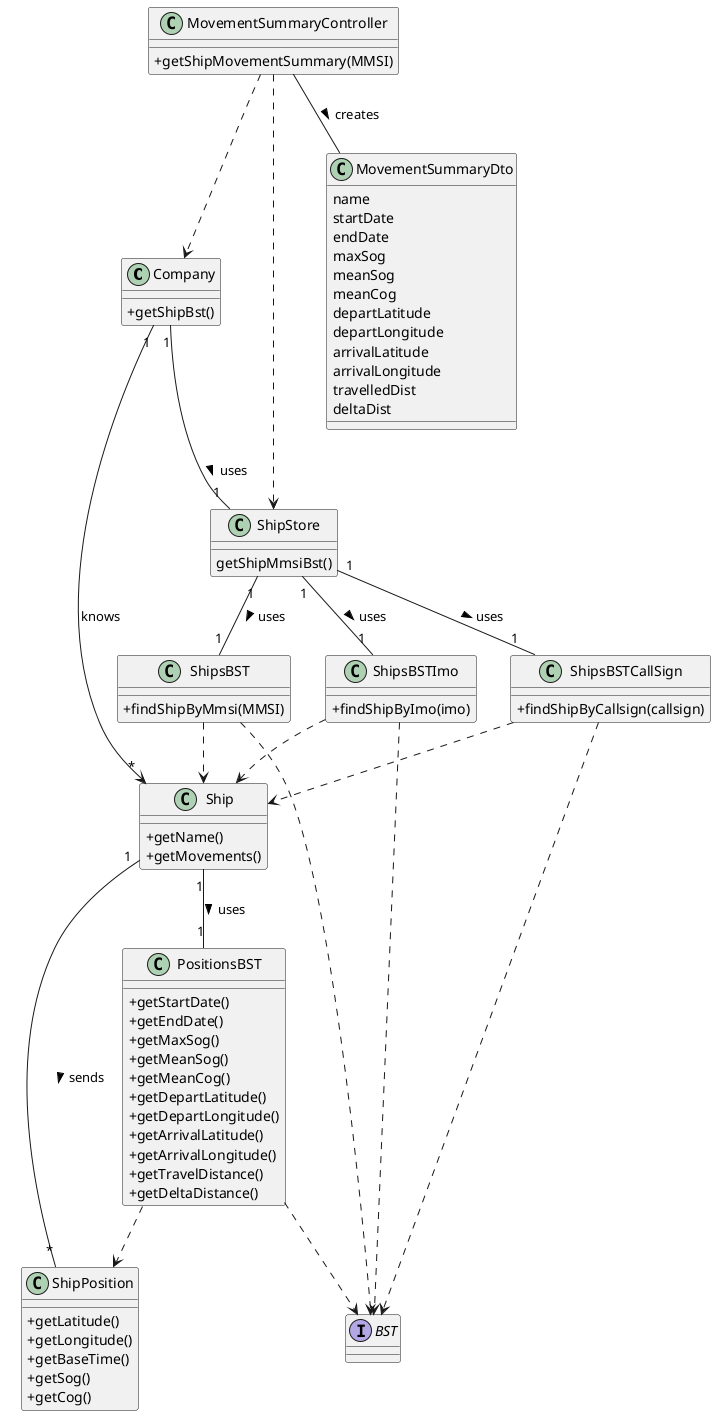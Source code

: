 @startuml
skinparam classAttributeIconSize 0

class Company{
    +getShipBst()
}
Interface BST{}

class Ship {
    +getName()
    +getMovements()
}

class ShipsBST{
    +findShipByMmsi(MMSI)
}

class ShipsBSTImo{
    +findShipByImo(imo)
}
class ShipsBSTCallSign{
     +findShipByCallsign(callsign)
 }

class ShipStore{
    getShipMmsiBst()
}
class ShipPosition{
    +getLatitude()
    +getLongitude()
    +getBaseTime()
    +getSog()
    +getCog()
}

class PositionsBST {
    +getStartDate()
    +getEndDate()
    +getMaxSog()
    +getMeanSog()
    +getMeanCog()
    +getDepartLatitude()
    +getDepartLongitude()
    +getArrivalLatitude()
    +getArrivalLongitude()
    +getTravelDistance()
    +getDeltaDistance()
}


class MovementSummaryController {
+getShipMovementSummary(MMSI)
}

class MovementSummaryDto{
    name
    startDate
    endDate
    maxSog
    meanSog
    meanCog
    departLatitude
    departLongitude
    arrivalLatitude
    arrivalLongitude
    travelledDist
    deltaDist
}

MovementSummaryController ..> Company
MovementSummaryController ..> ShipStore
MovementSummaryController -- MovementSummaryDto: creates >
Company "1" --> "*" Ship : knows
Company "1" -- "1" ShipStore : uses >
ShipStore "1" -- "1" ShipsBSTCallSign : uses >
ShipStore "1" -- "1" ShipsBST : uses >
ShipStore "1" -- "1" ShipsBSTImo : uses >
ShipsBST ..> Ship
ShipsBSTImo ..> Ship
ShipsBSTCallSign ..> Ship
Ship "1" -- "*" ShipPosition : sends >
Ship "1" -- "1" PositionsBST : uses >
PositionsBST ..> ShipPosition
ShipsBST ..> BST
ShipsBSTImo ..> BST
ShipsBSTCallSign ..> BST
PositionsBST ..> BST

@enduml
